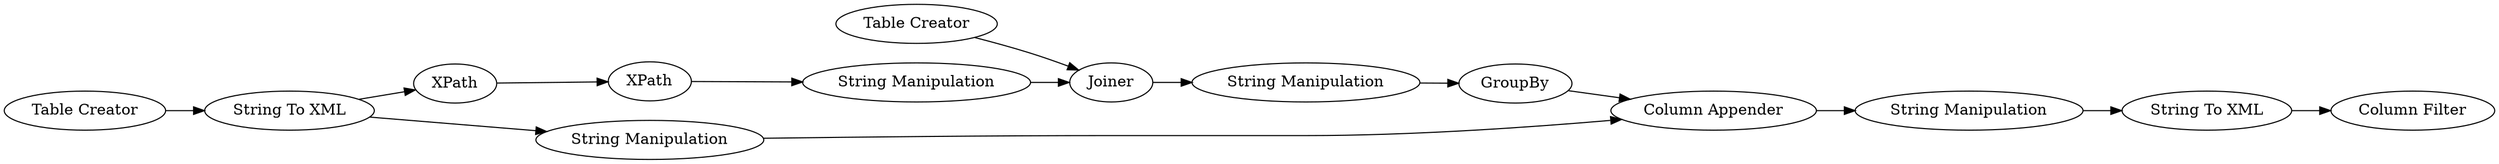 digraph {
	"154786968981899024_16" [label="Column Appender"]
	"154786968981899024_20" [label="Column Filter"]
	"154786968981899024_3" [label=XPath]
	"154786968981899024_8" [label=Joiner]
	"154786968981899024_18" [label="String To XML"]
	"154786968981899024_10" [label="String Manipulation"]
	"154786968981899024_19" [label=GroupBy]
	"154786968981899024_17" [label="String Manipulation"]
	"154786968981899024_1" [label="Table Creator"]
	"154786968981899024_4" [label=XPath]
	"154786968981899024_14" [label="String Manipulation"]
	"154786968981899024_5" [label="Table Creator"]
	"154786968981899024_7" [label="String Manipulation"]
	"154786968981899024_2" [label="String To XML"]
	"154786968981899024_1" -> "154786968981899024_2"
	"154786968981899024_2" -> "154786968981899024_14"
	"154786968981899024_4" -> "154786968981899024_7"
	"154786968981899024_14" -> "154786968981899024_16"
	"154786968981899024_18" -> "154786968981899024_20"
	"154786968981899024_19" -> "154786968981899024_16"
	"154786968981899024_3" -> "154786968981899024_4"
	"154786968981899024_10" -> "154786968981899024_19"
	"154786968981899024_7" -> "154786968981899024_8"
	"154786968981899024_8" -> "154786968981899024_10"
	"154786968981899024_17" -> "154786968981899024_18"
	"154786968981899024_2" -> "154786968981899024_3"
	"154786968981899024_5" -> "154786968981899024_8"
	"154786968981899024_16" -> "154786968981899024_17"
	rankdir=LR
}
